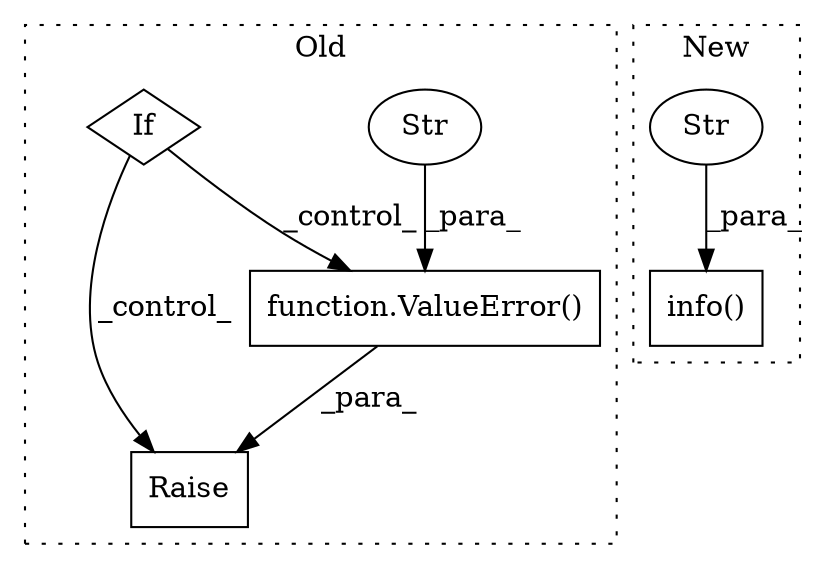 digraph G {
subgraph cluster0 {
1 [label="function.ValueError()" a="75" s="14175,14240" l="11,1" shape="box"];
4 [label="Str" a="66" s="14186" l="54" shape="ellipse"];
5 [label="Raise" a="91" s="14169" l="6" shape="box"];
6 [label="If" a="96" s="14090" l="3" shape="diamond"];
label = "Old";
style="dotted";
}
subgraph cluster1 {
2 [label="info()" a="75" s="15913,15988" l="19,1" shape="box"];
3 [label="Str" a="66" s="15932" l="56" shape="ellipse"];
label = "New";
style="dotted";
}
1 -> 5 [label="_para_"];
3 -> 2 [label="_para_"];
4 -> 1 [label="_para_"];
6 -> 1 [label="_control_"];
6 -> 5 [label="_control_"];
}